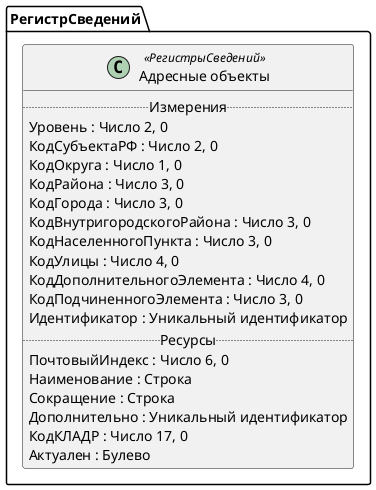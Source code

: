 ﻿@startuml АдресныеОбъекты
'!include templates.wsd
'..\include templates.wsd
class РегистрСведений.АдресныеОбъекты as "Адресные объекты" <<РегистрыСведений>>
{
..Измерения..
Уровень : Число 2, 0
КодСубъектаРФ : Число 2, 0
КодОкруга : Число 1, 0
КодРайона : Число 3, 0
КодГорода : Число 3, 0
КодВнутригородскогоРайона : Число 3, 0
КодНаселенногоПункта : Число 3, 0
КодУлицы : Число 4, 0
КодДополнительногоЭлемента : Число 4, 0
КодПодчиненногоЭлемента : Число 3, 0
Идентификатор : Уникальный идентификатор
..Ресурсы..
ПочтовыйИндекс : Число 6, 0
Наименование : Строка
Сокращение : Строка
Дополнительно : Уникальный идентификатор
КодКЛАДР : Число 17, 0
Актуален : Булево
}
@enduml
